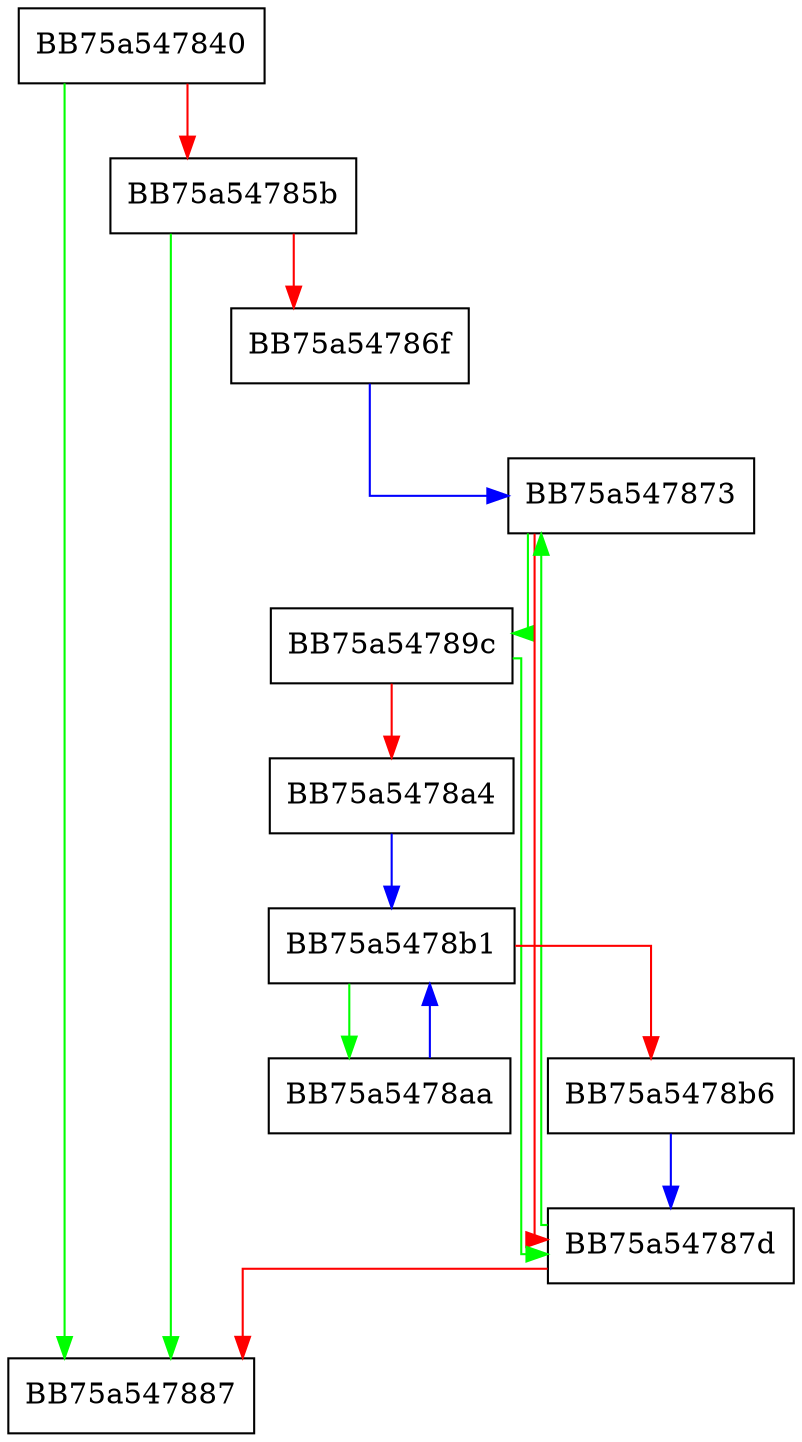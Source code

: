 digraph selectAddSubqueryTypeInfo {
  node [shape="box"];
  graph [splines=ortho];
  BB75a547840 -> BB75a547887 [color="green"];
  BB75a547840 -> BB75a54785b [color="red"];
  BB75a54785b -> BB75a547887 [color="green"];
  BB75a54785b -> BB75a54786f [color="red"];
  BB75a54786f -> BB75a547873 [color="blue"];
  BB75a547873 -> BB75a54789c [color="green"];
  BB75a547873 -> BB75a54787d [color="red"];
  BB75a54787d -> BB75a547873 [color="green"];
  BB75a54787d -> BB75a547887 [color="red"];
  BB75a54789c -> BB75a54787d [color="green"];
  BB75a54789c -> BB75a5478a4 [color="red"];
  BB75a5478a4 -> BB75a5478b1 [color="blue"];
  BB75a5478aa -> BB75a5478b1 [color="blue"];
  BB75a5478b1 -> BB75a5478aa [color="green"];
  BB75a5478b1 -> BB75a5478b6 [color="red"];
  BB75a5478b6 -> BB75a54787d [color="blue"];
}